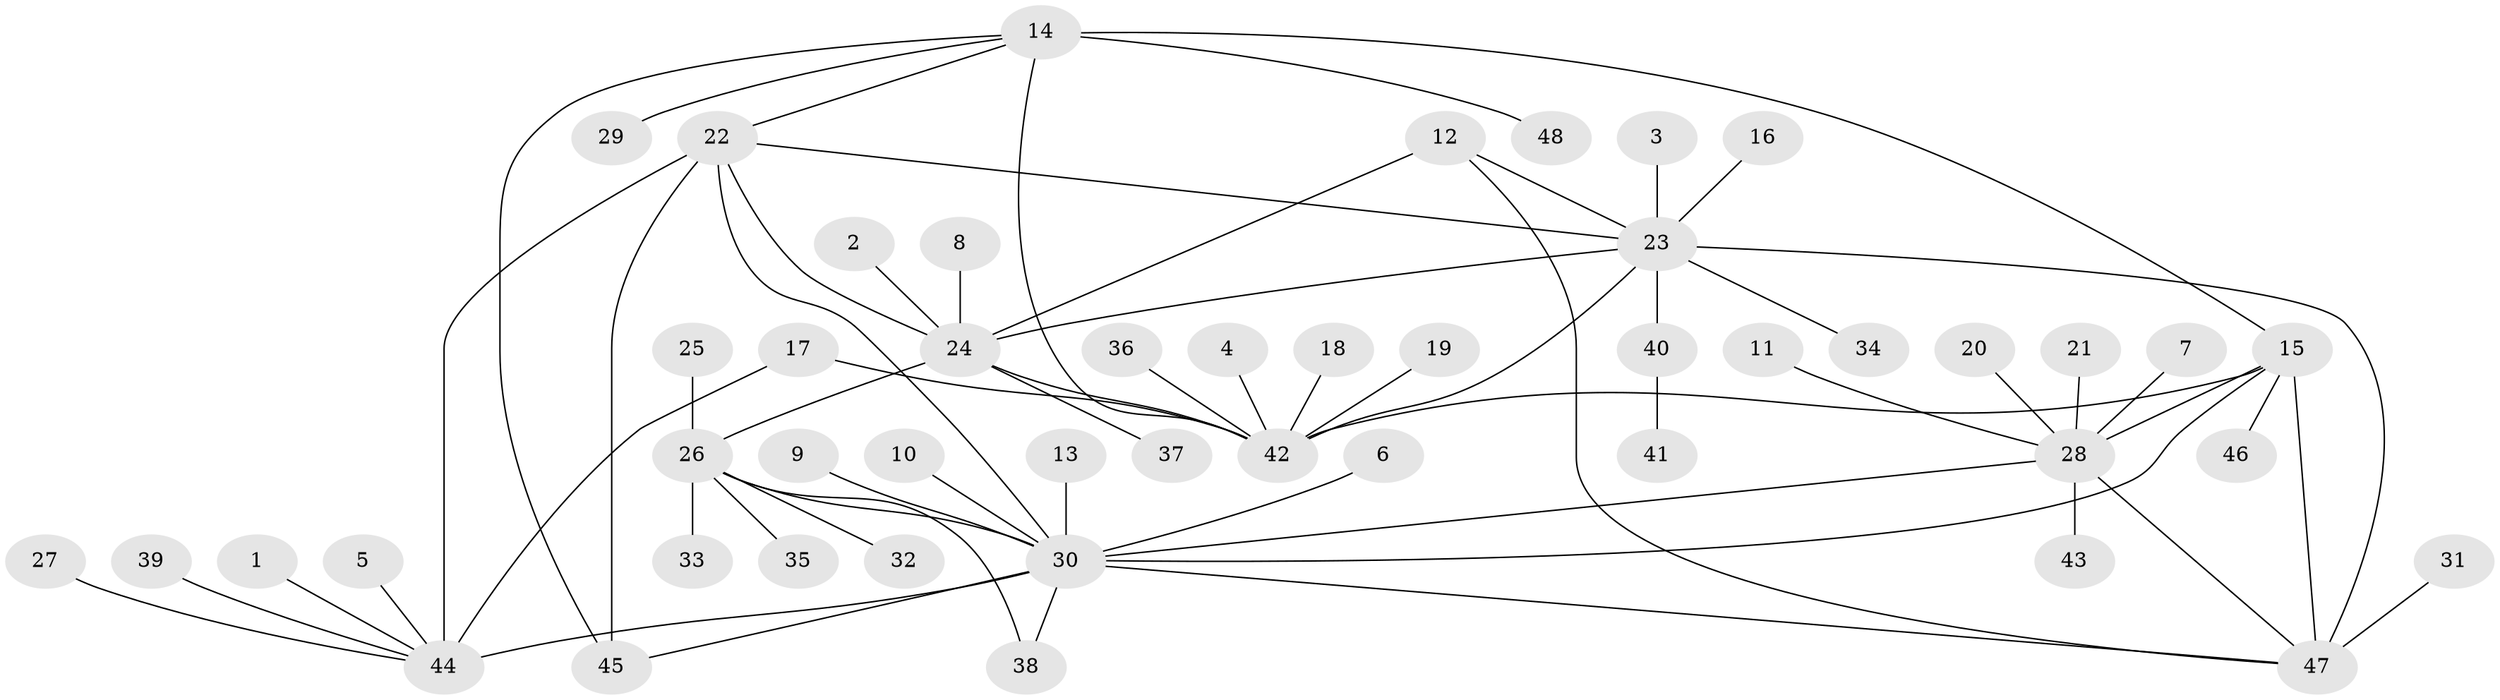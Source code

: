 // original degree distribution, {6: 0.05319148936170213, 13: 0.02127659574468085, 4: 0.07446808510638298, 5: 0.02127659574468085, 10: 0.02127659574468085, 8: 0.010638297872340425, 7: 0.02127659574468085, 11: 0.010638297872340425, 1: 0.5319148936170213, 2: 0.20212765957446807, 3: 0.031914893617021274}
// Generated by graph-tools (version 1.1) at 2025/50/03/09/25 03:50:39]
// undirected, 48 vertices, 64 edges
graph export_dot {
graph [start="1"]
  node [color=gray90,style=filled];
  1;
  2;
  3;
  4;
  5;
  6;
  7;
  8;
  9;
  10;
  11;
  12;
  13;
  14;
  15;
  16;
  17;
  18;
  19;
  20;
  21;
  22;
  23;
  24;
  25;
  26;
  27;
  28;
  29;
  30;
  31;
  32;
  33;
  34;
  35;
  36;
  37;
  38;
  39;
  40;
  41;
  42;
  43;
  44;
  45;
  46;
  47;
  48;
  1 -- 44 [weight=1.0];
  2 -- 24 [weight=1.0];
  3 -- 23 [weight=1.0];
  4 -- 42 [weight=1.0];
  5 -- 44 [weight=1.0];
  6 -- 30 [weight=1.0];
  7 -- 28 [weight=1.0];
  8 -- 24 [weight=1.0];
  9 -- 30 [weight=1.0];
  10 -- 30 [weight=1.0];
  11 -- 28 [weight=1.0];
  12 -- 23 [weight=2.0];
  12 -- 24 [weight=1.0];
  12 -- 47 [weight=1.0];
  13 -- 30 [weight=1.0];
  14 -- 15 [weight=1.0];
  14 -- 22 [weight=1.0];
  14 -- 29 [weight=1.0];
  14 -- 42 [weight=3.0];
  14 -- 45 [weight=1.0];
  14 -- 48 [weight=1.0];
  15 -- 28 [weight=1.0];
  15 -- 30 [weight=1.0];
  15 -- 42 [weight=1.0];
  15 -- 46 [weight=1.0];
  15 -- 47 [weight=1.0];
  16 -- 23 [weight=1.0];
  17 -- 42 [weight=1.0];
  17 -- 44 [weight=1.0];
  18 -- 42 [weight=1.0];
  19 -- 42 [weight=1.0];
  20 -- 28 [weight=1.0];
  21 -- 28 [weight=1.0];
  22 -- 23 [weight=1.0];
  22 -- 24 [weight=1.0];
  22 -- 30 [weight=1.0];
  22 -- 44 [weight=3.0];
  22 -- 45 [weight=1.0];
  23 -- 24 [weight=1.0];
  23 -- 34 [weight=1.0];
  23 -- 40 [weight=1.0];
  23 -- 42 [weight=1.0];
  23 -- 47 [weight=2.0];
  24 -- 26 [weight=3.0];
  24 -- 37 [weight=1.0];
  24 -- 42 [weight=1.0];
  25 -- 26 [weight=1.0];
  26 -- 30 [weight=1.0];
  26 -- 32 [weight=1.0];
  26 -- 33 [weight=1.0];
  26 -- 35 [weight=1.0];
  26 -- 38 [weight=1.0];
  27 -- 44 [weight=1.0];
  28 -- 30 [weight=1.0];
  28 -- 43 [weight=1.0];
  28 -- 47 [weight=1.0];
  30 -- 38 [weight=1.0];
  30 -- 44 [weight=1.0];
  30 -- 45 [weight=1.0];
  30 -- 47 [weight=1.0];
  31 -- 47 [weight=1.0];
  36 -- 42 [weight=1.0];
  39 -- 44 [weight=1.0];
  40 -- 41 [weight=1.0];
}
